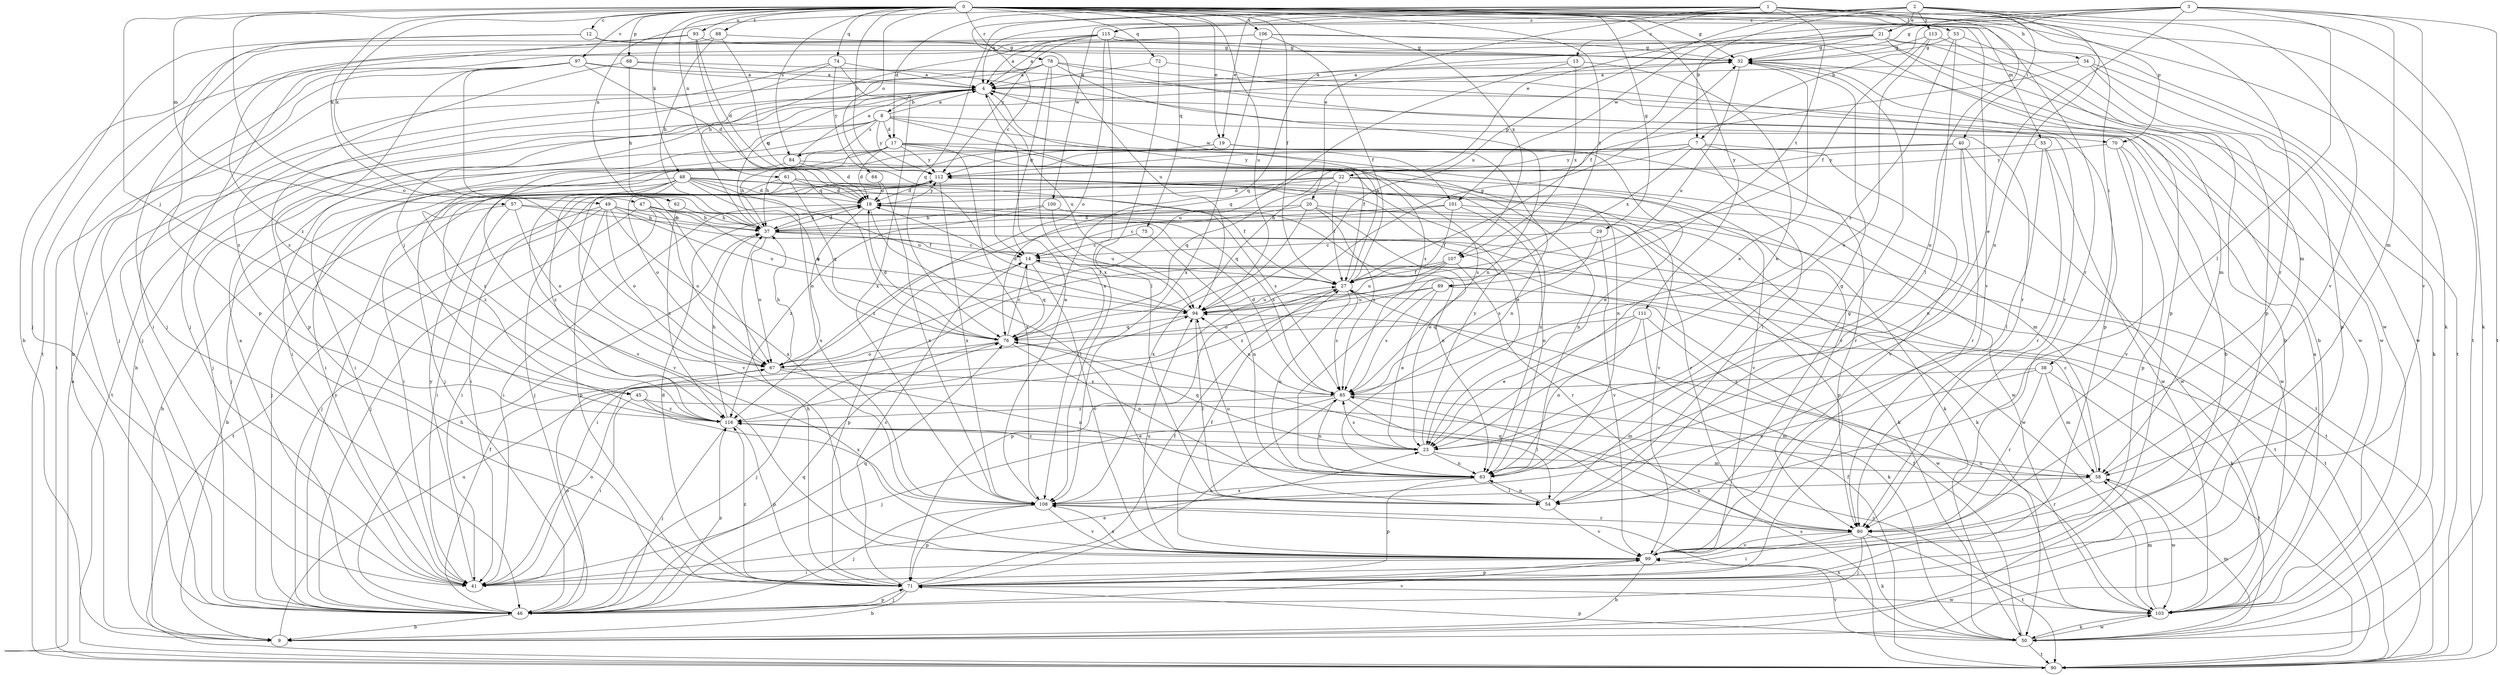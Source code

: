 strict digraph  {
0;
1;
2;
3;
4;
7;
8;
9;
12;
13;
14;
17;
18;
19;
20;
21;
22;
23;
27;
29;
32;
34;
37;
38;
40;
41;
45;
46;
47;
48;
49;
50;
53;
54;
55;
57;
58;
61;
62;
63;
64;
67;
68;
70;
71;
72;
74;
75;
76;
78;
80;
84;
85;
88;
89;
90;
93;
94;
97;
99;
100;
101;
103;
106;
107;
108;
111;
112;
113;
115;
116;
0 -> 12  [label=c];
0 -> 19  [label=e];
0 -> 27  [label=f];
0 -> 29  [label=g];
0 -> 32  [label=g];
0 -> 34  [label=h];
0 -> 45  [label=j];
0 -> 47  [label=k];
0 -> 48  [label=k];
0 -> 49  [label=k];
0 -> 50  [label=k];
0 -> 55  [label=m];
0 -> 57  [label=m];
0 -> 61  [label=n];
0 -> 64  [label=o];
0 -> 67  [label=o];
0 -> 68  [label=p];
0 -> 72  [label=q];
0 -> 74  [label=q];
0 -> 75  [label=q];
0 -> 78  [label=r];
0 -> 80  [label=r];
0 -> 84  [label=s];
0 -> 88  [label=t];
0 -> 89  [label=t];
0 -> 93  [label=u];
0 -> 94  [label=u];
0 -> 97  [label=v];
0 -> 99  [label=v];
0 -> 106  [label=x];
0 -> 107  [label=x];
0 -> 111  [label=y];
0 -> 112  [label=y];
1 -> 13  [label=c];
1 -> 14  [label=c];
1 -> 17  [label=d];
1 -> 19  [label=e];
1 -> 20  [label=e];
1 -> 38  [label=i];
1 -> 53  [label=l];
1 -> 62  [label=n];
1 -> 63  [label=n];
1 -> 70  [label=p];
1 -> 89  [label=t];
1 -> 90  [label=t];
2 -> 4  [label=a];
2 -> 7  [label=b];
2 -> 21  [label=e];
2 -> 40  [label=i];
2 -> 50  [label=k];
2 -> 63  [label=n];
2 -> 76  [label=q];
2 -> 80  [label=r];
2 -> 94  [label=u];
2 -> 99  [label=v];
2 -> 100  [label=w];
2 -> 113  [label=z];
2 -> 115  [label=z];
3 -> 7  [label=b];
3 -> 22  [label=e];
3 -> 23  [label=e];
3 -> 32  [label=g];
3 -> 54  [label=l];
3 -> 58  [label=m];
3 -> 90  [label=t];
3 -> 99  [label=v];
3 -> 101  [label=w];
3 -> 115  [label=z];
4 -> 8  [label=b];
4 -> 9  [label=b];
4 -> 45  [label=j];
4 -> 94  [label=u];
4 -> 101  [label=w];
7 -> 37  [label=h];
7 -> 54  [label=l];
7 -> 76  [label=q];
7 -> 80  [label=r];
7 -> 99  [label=v];
7 -> 107  [label=x];
7 -> 112  [label=y];
8 -> 4  [label=a];
8 -> 17  [label=d];
8 -> 27  [label=f];
8 -> 41  [label=i];
8 -> 46  [label=j];
8 -> 70  [label=p];
8 -> 84  [label=s];
8 -> 85  [label=s];
8 -> 90  [label=t];
8 -> 112  [label=y];
9 -> 94  [label=u];
12 -> 32  [label=g];
12 -> 46  [label=j];
12 -> 71  [label=p];
12 -> 94  [label=u];
13 -> 4  [label=a];
13 -> 23  [label=e];
13 -> 67  [label=o];
13 -> 107  [label=x];
14 -> 27  [label=f];
14 -> 71  [label=p];
14 -> 76  [label=q];
14 -> 90  [label=t];
14 -> 99  [label=v];
17 -> 18  [label=d];
17 -> 41  [label=i];
17 -> 46  [label=j];
17 -> 63  [label=n];
17 -> 80  [label=r];
17 -> 85  [label=s];
17 -> 108  [label=x];
17 -> 112  [label=y];
17 -> 116  [label=z];
18 -> 37  [label=h];
18 -> 41  [label=i];
18 -> 50  [label=k];
18 -> 54  [label=l];
18 -> 67  [label=o];
18 -> 85  [label=s];
18 -> 112  [label=y];
19 -> 23  [label=e];
19 -> 37  [label=h];
19 -> 41  [label=i];
19 -> 63  [label=n];
19 -> 90  [label=t];
19 -> 112  [label=y];
20 -> 14  [label=c];
20 -> 23  [label=e];
20 -> 37  [label=h];
20 -> 71  [label=p];
20 -> 85  [label=s];
20 -> 108  [label=x];
21 -> 27  [label=f];
21 -> 32  [label=g];
21 -> 46  [label=j];
21 -> 58  [label=m];
21 -> 71  [label=p];
21 -> 76  [label=q];
21 -> 90  [label=t];
22 -> 18  [label=d];
22 -> 27  [label=f];
22 -> 41  [label=i];
22 -> 46  [label=j];
22 -> 58  [label=m];
22 -> 63  [label=n];
22 -> 76  [label=q];
22 -> 99  [label=v];
23 -> 58  [label=m];
23 -> 63  [label=n];
23 -> 76  [label=q];
23 -> 85  [label=s];
23 -> 112  [label=y];
23 -> 116  [label=z];
27 -> 4  [label=a];
27 -> 63  [label=n];
27 -> 71  [label=p];
27 -> 85  [label=s];
27 -> 94  [label=u];
29 -> 14  [label=c];
29 -> 85  [label=s];
29 -> 99  [label=v];
32 -> 4  [label=a];
32 -> 23  [label=e];
32 -> 58  [label=m];
32 -> 71  [label=p];
32 -> 94  [label=u];
34 -> 4  [label=a];
34 -> 50  [label=k];
34 -> 71  [label=p];
34 -> 76  [label=q];
34 -> 103  [label=w];
37 -> 14  [label=c];
37 -> 18  [label=d];
37 -> 32  [label=g];
37 -> 67  [label=o];
37 -> 90  [label=t];
37 -> 103  [label=w];
38 -> 58  [label=m];
38 -> 80  [label=r];
38 -> 85  [label=s];
38 -> 90  [label=t];
38 -> 108  [label=x];
40 -> 46  [label=j];
40 -> 63  [label=n];
40 -> 80  [label=r];
40 -> 103  [label=w];
40 -> 112  [label=y];
41 -> 4  [label=a];
41 -> 23  [label=e];
41 -> 67  [label=o];
41 -> 76  [label=q];
41 -> 112  [label=y];
45 -> 41  [label=i];
45 -> 58  [label=m];
45 -> 108  [label=x];
45 -> 116  [label=z];
46 -> 9  [label=b];
46 -> 27  [label=f];
46 -> 37  [label=h];
46 -> 67  [label=o];
46 -> 71  [label=p];
46 -> 76  [label=q];
46 -> 99  [label=v];
46 -> 112  [label=y];
46 -> 116  [label=z];
47 -> 37  [label=h];
47 -> 41  [label=i];
47 -> 46  [label=j];
47 -> 50  [label=k];
47 -> 67  [label=o];
47 -> 94  [label=u];
48 -> 9  [label=b];
48 -> 18  [label=d];
48 -> 27  [label=f];
48 -> 46  [label=j];
48 -> 67  [label=o];
48 -> 76  [label=q];
48 -> 85  [label=s];
48 -> 94  [label=u];
48 -> 99  [label=v];
48 -> 108  [label=x];
48 -> 116  [label=z];
49 -> 37  [label=h];
49 -> 46  [label=j];
49 -> 67  [label=o];
49 -> 71  [label=p];
49 -> 80  [label=r];
49 -> 90  [label=t];
49 -> 94  [label=u];
49 -> 108  [label=x];
50 -> 27  [label=f];
50 -> 58  [label=m];
50 -> 71  [label=p];
50 -> 90  [label=t];
50 -> 99  [label=v];
50 -> 103  [label=w];
50 -> 108  [label=x];
53 -> 32  [label=g];
53 -> 54  [label=l];
53 -> 71  [label=p];
53 -> 85  [label=s];
54 -> 32  [label=g];
54 -> 63  [label=n];
54 -> 94  [label=u];
54 -> 99  [label=v];
55 -> 54  [label=l];
55 -> 80  [label=r];
55 -> 103  [label=w];
55 -> 112  [label=y];
57 -> 9  [label=b];
57 -> 27  [label=f];
57 -> 37  [label=h];
57 -> 41  [label=i];
57 -> 67  [label=o];
58 -> 14  [label=c];
58 -> 80  [label=r];
58 -> 103  [label=w];
58 -> 108  [label=x];
61 -> 18  [label=d];
61 -> 50  [label=k];
61 -> 76  [label=q];
61 -> 99  [label=v];
61 -> 103  [label=w];
61 -> 116  [label=z];
62 -> 37  [label=h];
62 -> 116  [label=z];
63 -> 54  [label=l];
63 -> 71  [label=p];
63 -> 108  [label=x];
64 -> 18  [label=d];
64 -> 108  [label=x];
67 -> 37  [label=h];
67 -> 63  [label=n];
67 -> 85  [label=s];
68 -> 4  [label=a];
68 -> 37  [label=h];
68 -> 80  [label=r];
68 -> 116  [label=z];
70 -> 71  [label=p];
70 -> 99  [label=v];
70 -> 103  [label=w];
70 -> 112  [label=y];
71 -> 9  [label=b];
71 -> 14  [label=c];
71 -> 18  [label=d];
71 -> 27  [label=f];
71 -> 37  [label=h];
71 -> 46  [label=j];
71 -> 85  [label=s];
71 -> 103  [label=w];
71 -> 116  [label=z];
72 -> 4  [label=a];
72 -> 54  [label=l];
72 -> 80  [label=r];
74 -> 4  [label=a];
74 -> 41  [label=i];
74 -> 71  [label=p];
74 -> 108  [label=x];
74 -> 112  [label=y];
75 -> 14  [label=c];
75 -> 63  [label=n];
76 -> 14  [label=c];
76 -> 18  [label=d];
76 -> 46  [label=j];
76 -> 63  [label=n];
76 -> 67  [label=o];
78 -> 4  [label=a];
78 -> 9  [label=b];
78 -> 14  [label=c];
78 -> 46  [label=j];
78 -> 63  [label=n];
78 -> 90  [label=t];
78 -> 103  [label=w];
78 -> 108  [label=x];
80 -> 41  [label=i];
80 -> 46  [label=j];
80 -> 50  [label=k];
80 -> 76  [label=q];
80 -> 90  [label=t];
80 -> 99  [label=v];
84 -> 4  [label=a];
84 -> 18  [label=d];
84 -> 23  [label=e];
84 -> 99  [label=v];
85 -> 18  [label=d];
85 -> 46  [label=j];
85 -> 54  [label=l];
85 -> 58  [label=m];
85 -> 63  [label=n];
85 -> 94  [label=u];
85 -> 116  [label=z];
88 -> 14  [label=c];
88 -> 32  [label=g];
88 -> 37  [label=h];
88 -> 41  [label=i];
89 -> 23  [label=e];
89 -> 50  [label=k];
89 -> 67  [label=o];
89 -> 85  [label=s];
89 -> 94  [label=u];
90 -> 4  [label=a];
90 -> 27  [label=f];
90 -> 85  [label=s];
93 -> 9  [label=b];
93 -> 18  [label=d];
93 -> 32  [label=g];
93 -> 76  [label=q];
93 -> 116  [label=z];
94 -> 18  [label=d];
94 -> 32  [label=g];
94 -> 54  [label=l];
94 -> 76  [label=q];
97 -> 4  [label=a];
97 -> 9  [label=b];
97 -> 18  [label=d];
97 -> 46  [label=j];
97 -> 67  [label=o];
97 -> 103  [label=w];
97 -> 116  [label=z];
99 -> 9  [label=b];
99 -> 27  [label=f];
99 -> 32  [label=g];
99 -> 41  [label=i];
99 -> 71  [label=p];
99 -> 94  [label=u];
99 -> 108  [label=x];
100 -> 37  [label=h];
100 -> 63  [label=n];
100 -> 94  [label=u];
100 -> 116  [label=z];
101 -> 27  [label=f];
101 -> 37  [label=h];
101 -> 63  [label=n];
101 -> 90  [label=t];
101 -> 116  [label=z];
103 -> 4  [label=a];
103 -> 50  [label=k];
103 -> 58  [label=m];
103 -> 94  [label=u];
103 -> 116  [label=z];
106 -> 4  [label=a];
106 -> 27  [label=f];
106 -> 32  [label=g];
106 -> 90  [label=t];
106 -> 103  [label=w];
106 -> 108  [label=x];
107 -> 27  [label=f];
107 -> 41  [label=i];
107 -> 80  [label=r];
107 -> 94  [label=u];
107 -> 116  [label=z];
108 -> 4  [label=a];
108 -> 46  [label=j];
108 -> 71  [label=p];
108 -> 80  [label=r];
108 -> 99  [label=v];
111 -> 23  [label=e];
111 -> 50  [label=k];
111 -> 63  [label=n];
111 -> 76  [label=q];
111 -> 103  [label=w];
112 -> 18  [label=d];
112 -> 41  [label=i];
112 -> 63  [label=n];
112 -> 99  [label=v];
112 -> 108  [label=x];
113 -> 9  [label=b];
113 -> 23  [label=e];
113 -> 27  [label=f];
113 -> 32  [label=g];
115 -> 4  [label=a];
115 -> 9  [label=b];
115 -> 32  [label=g];
115 -> 37  [label=h];
115 -> 46  [label=j];
115 -> 67  [label=o];
115 -> 108  [label=x];
115 -> 112  [label=y];
116 -> 23  [label=e];
116 -> 37  [label=h];
116 -> 46  [label=j];
116 -> 71  [label=p];
}

